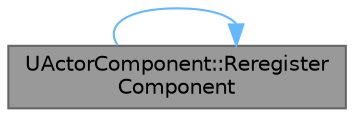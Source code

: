 digraph "UActorComponent::ReregisterComponent"
{
 // INTERACTIVE_SVG=YES
 // LATEX_PDF_SIZE
  bgcolor="transparent";
  edge [fontname=Helvetica,fontsize=10,labelfontname=Helvetica,labelfontsize=10];
  node [fontname=Helvetica,fontsize=10,shape=box,height=0.2,width=0.4];
  rankdir="LR";
  Node1 [id="Node000001",label="UActorComponent::Reregister\lComponent",height=0.2,width=0.4,color="gray40", fillcolor="grey60", style="filled", fontcolor="black",tooltip="Unregisters and immediately re-registers component."];
  Node1 -> Node1 [id="edge1_Node000001_Node000001",color="steelblue1",style="solid",tooltip=" "];
}
